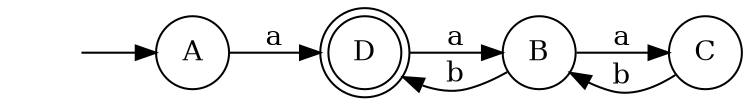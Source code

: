 digraph {
	rankdir=LR;
	margin=0;
	size=5;
	node[shape=circle margin=0]
	D[shape=doublecircle];
	" "[color=white];

	" " -> A
	A -> D[label=a];
	B -> C[label=a];
	B -> D[label=b];
	C -> B[label=b];
	D -> B[label=a];

}